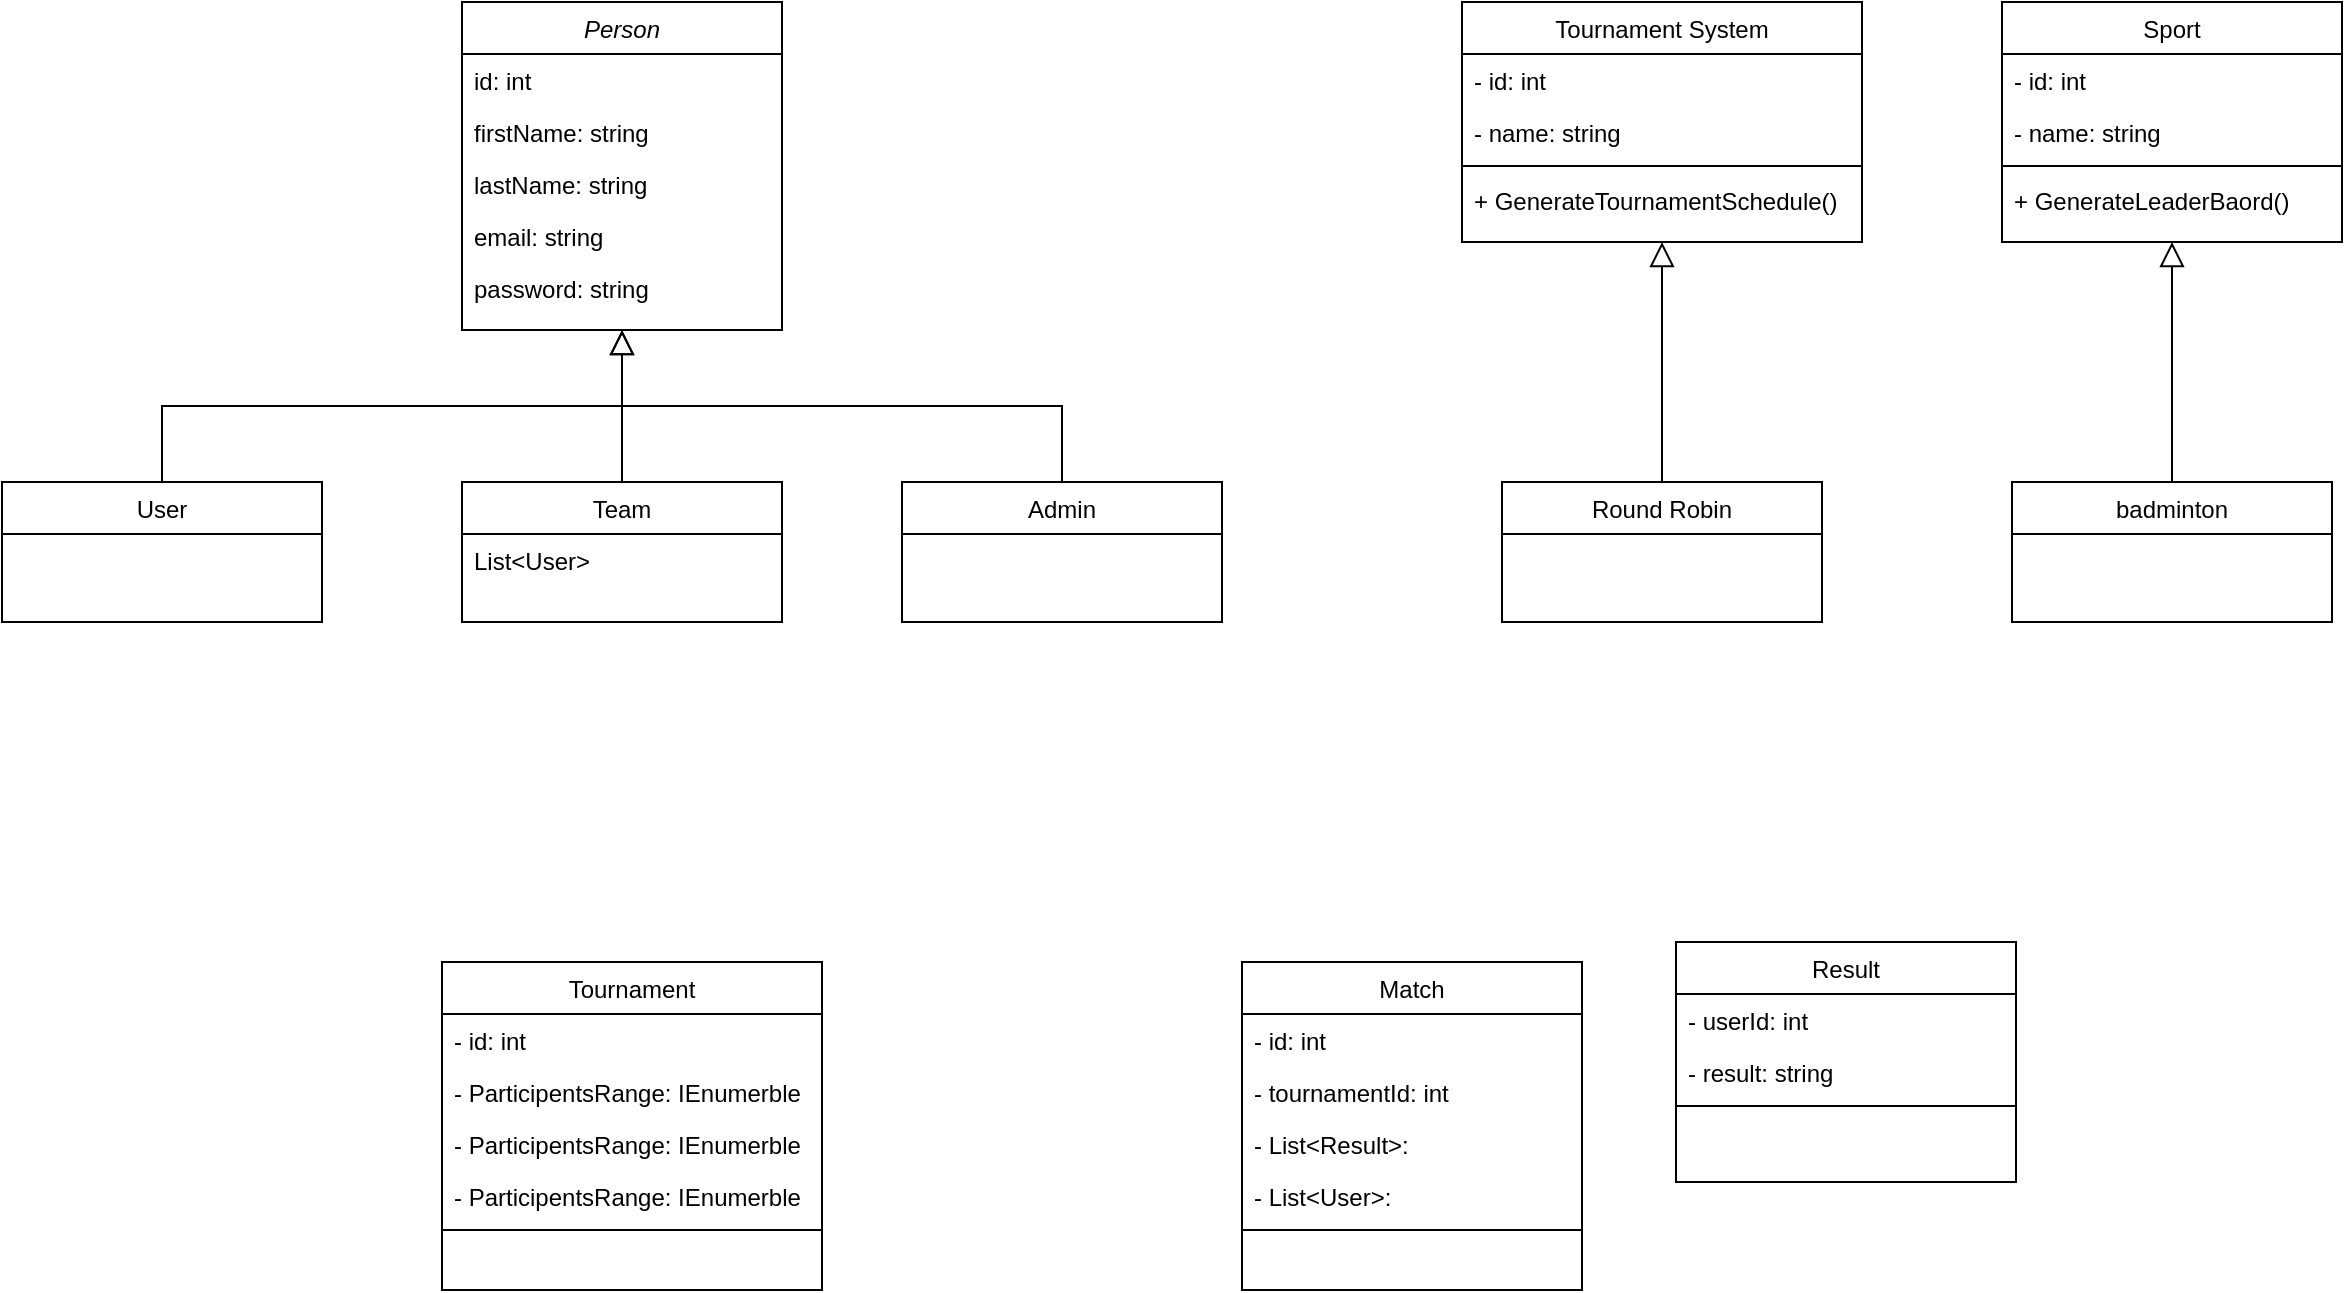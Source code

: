 <mxfile version="16.5.1" type="device"><diagram id="C5RBs43oDa-KdzZeNtuy" name="Page-1"><mxGraphModel dx="2167" dy="771" grid="1" gridSize="10" guides="1" tooltips="1" connect="1" arrows="1" fold="1" page="1" pageScale="1" pageWidth="827" pageHeight="1169" math="0" shadow="0"><root><mxCell id="WIyWlLk6GJQsqaUBKTNV-0"/><mxCell id="WIyWlLk6GJQsqaUBKTNV-1" parent="WIyWlLk6GJQsqaUBKTNV-0"/><mxCell id="zkfFHV4jXpPFQw0GAbJ--0" value="Person" style="swimlane;fontStyle=2;align=center;verticalAlign=top;childLayout=stackLayout;horizontal=1;startSize=26;horizontalStack=0;resizeParent=1;resizeLast=0;collapsible=1;marginBottom=0;rounded=0;shadow=0;strokeWidth=1;" parent="WIyWlLk6GJQsqaUBKTNV-1" vertex="1"><mxGeometry x="220" y="120" width="160" height="164" as="geometry"><mxRectangle x="230" y="140" width="160" height="26" as="alternateBounds"/></mxGeometry></mxCell><mxCell id="zkfFHV4jXpPFQw0GAbJ--1" value="id: int" style="text;align=left;verticalAlign=top;spacingLeft=4;spacingRight=4;overflow=hidden;rotatable=0;points=[[0,0.5],[1,0.5]];portConstraint=eastwest;" parent="zkfFHV4jXpPFQw0GAbJ--0" vertex="1"><mxGeometry y="26" width="160" height="26" as="geometry"/></mxCell><mxCell id="zkfFHV4jXpPFQw0GAbJ--2" value="firstName: string" style="text;align=left;verticalAlign=top;spacingLeft=4;spacingRight=4;overflow=hidden;rotatable=0;points=[[0,0.5],[1,0.5]];portConstraint=eastwest;rounded=0;shadow=0;html=0;" parent="zkfFHV4jXpPFQw0GAbJ--0" vertex="1"><mxGeometry y="52" width="160" height="26" as="geometry"/></mxCell><mxCell id="zkfFHV4jXpPFQw0GAbJ--3" value="lastName: string&#10;" style="text;align=left;verticalAlign=top;spacingLeft=4;spacingRight=4;overflow=hidden;rotatable=0;points=[[0,0.5],[1,0.5]];portConstraint=eastwest;rounded=0;shadow=0;html=0;" parent="zkfFHV4jXpPFQw0GAbJ--0" vertex="1"><mxGeometry y="78" width="160" height="26" as="geometry"/></mxCell><mxCell id="ShOFpyxX2n-CWMJBwjAL-0" value="email: string" style="text;align=left;verticalAlign=top;spacingLeft=4;spacingRight=4;overflow=hidden;rotatable=0;points=[[0,0.5],[1,0.5]];portConstraint=eastwest;rounded=0;shadow=0;html=0;" vertex="1" parent="zkfFHV4jXpPFQw0GAbJ--0"><mxGeometry y="104" width="160" height="26" as="geometry"/></mxCell><mxCell id="ShOFpyxX2n-CWMJBwjAL-1" value="password: string" style="text;align=left;verticalAlign=top;spacingLeft=4;spacingRight=4;overflow=hidden;rotatable=0;points=[[0,0.5],[1,0.5]];portConstraint=eastwest;rounded=0;shadow=0;html=0;" vertex="1" parent="zkfFHV4jXpPFQw0GAbJ--0"><mxGeometry y="130" width="160" height="26" as="geometry"/></mxCell><mxCell id="zkfFHV4jXpPFQw0GAbJ--6" value="User" style="swimlane;fontStyle=0;align=center;verticalAlign=top;childLayout=stackLayout;horizontal=1;startSize=26;horizontalStack=0;resizeParent=1;resizeLast=0;collapsible=1;marginBottom=0;rounded=0;shadow=0;strokeWidth=1;" parent="WIyWlLk6GJQsqaUBKTNV-1" vertex="1"><mxGeometry x="-10" y="360" width="160" height="70" as="geometry"><mxRectangle x="130" y="380" width="160" height="26" as="alternateBounds"/></mxGeometry></mxCell><mxCell id="zkfFHV4jXpPFQw0GAbJ--12" value="" style="endArrow=block;endSize=10;endFill=0;shadow=0;strokeWidth=1;rounded=0;edgeStyle=elbowEdgeStyle;elbow=vertical;" parent="WIyWlLk6GJQsqaUBKTNV-1" source="zkfFHV4jXpPFQw0GAbJ--6" target="zkfFHV4jXpPFQw0GAbJ--0" edge="1"><mxGeometry width="160" relative="1" as="geometry"><mxPoint x="200" y="203" as="sourcePoint"/><mxPoint x="200" y="203" as="targetPoint"/></mxGeometry></mxCell><mxCell id="zkfFHV4jXpPFQw0GAbJ--13" value="Admin" style="swimlane;fontStyle=0;align=center;verticalAlign=top;childLayout=stackLayout;horizontal=1;startSize=26;horizontalStack=0;resizeParent=1;resizeLast=0;collapsible=1;marginBottom=0;rounded=0;shadow=0;strokeWidth=1;" parent="WIyWlLk6GJQsqaUBKTNV-1" vertex="1"><mxGeometry x="440" y="360" width="160" height="70" as="geometry"><mxRectangle x="340" y="380" width="170" height="26" as="alternateBounds"/></mxGeometry></mxCell><mxCell id="zkfFHV4jXpPFQw0GAbJ--16" value="" style="endArrow=block;endSize=10;endFill=0;shadow=0;strokeWidth=1;rounded=0;edgeStyle=elbowEdgeStyle;elbow=vertical;" parent="WIyWlLk6GJQsqaUBKTNV-1" source="zkfFHV4jXpPFQw0GAbJ--13" target="zkfFHV4jXpPFQw0GAbJ--0" edge="1"><mxGeometry width="160" relative="1" as="geometry"><mxPoint x="210" y="373" as="sourcePoint"/><mxPoint x="310" y="271" as="targetPoint"/></mxGeometry></mxCell><mxCell id="4n9UbPWEx9PF7iudwr_X-0" value="Tournament System" style="swimlane;fontStyle=0;align=center;verticalAlign=top;childLayout=stackLayout;horizontal=1;startSize=26;horizontalStack=0;resizeParent=1;resizeLast=0;collapsible=1;marginBottom=0;rounded=0;shadow=0;strokeWidth=1;" parent="WIyWlLk6GJQsqaUBKTNV-1" vertex="1"><mxGeometry x="720" y="120" width="200" height="120" as="geometry"><mxRectangle x="550" y="140" width="160" height="26" as="alternateBounds"/></mxGeometry></mxCell><mxCell id="4n9UbPWEx9PF7iudwr_X-1" value="- id: int" style="text;align=left;verticalAlign=top;spacingLeft=4;spacingRight=4;overflow=hidden;rotatable=0;points=[[0,0.5],[1,0.5]];portConstraint=eastwest;" parent="4n9UbPWEx9PF7iudwr_X-0" vertex="1"><mxGeometry y="26" width="200" height="26" as="geometry"/></mxCell><mxCell id="4n9UbPWEx9PF7iudwr_X-2" value="- name: string" style="text;align=left;verticalAlign=top;spacingLeft=4;spacingRight=4;overflow=hidden;rotatable=0;points=[[0,0.5],[1,0.5]];portConstraint=eastwest;rounded=0;shadow=0;html=0;" parent="4n9UbPWEx9PF7iudwr_X-0" vertex="1"><mxGeometry y="52" width="200" height="26" as="geometry"/></mxCell><mxCell id="4n9UbPWEx9PF7iudwr_X-4" value="" style="line;html=1;strokeWidth=1;align=left;verticalAlign=middle;spacingTop=-1;spacingLeft=3;spacingRight=3;rotatable=0;labelPosition=right;points=[];portConstraint=eastwest;" parent="4n9UbPWEx9PF7iudwr_X-0" vertex="1"><mxGeometry y="78" width="200" height="8" as="geometry"/></mxCell><mxCell id="4n9UbPWEx9PF7iudwr_X-7" value="+ GenerateTournamentSchedule()" style="text;align=left;verticalAlign=top;spacingLeft=4;spacingRight=4;overflow=hidden;rotatable=0;points=[[0,0.5],[1,0.5]];portConstraint=eastwest;" parent="4n9UbPWEx9PF7iudwr_X-0" vertex="1"><mxGeometry y="86" width="200" height="26" as="geometry"/></mxCell><mxCell id="ShOFpyxX2n-CWMJBwjAL-12" value="" style="endArrow=none;html=1;edgeStyle=orthogonalEdgeStyle;rounded=0;" edge="1" parent="WIyWlLk6GJQsqaUBKTNV-1"><mxGeometry relative="1" as="geometry"><mxPoint x="300" y="320" as="sourcePoint"/><mxPoint x="300" y="360" as="targetPoint"/></mxGeometry></mxCell><mxCell id="ShOFpyxX2n-CWMJBwjAL-15" value="Team" style="swimlane;fontStyle=0;align=center;verticalAlign=top;childLayout=stackLayout;horizontal=1;startSize=26;horizontalStack=0;resizeParent=1;resizeLast=0;collapsible=1;marginBottom=0;rounded=0;shadow=0;strokeWidth=1;" vertex="1" parent="WIyWlLk6GJQsqaUBKTNV-1"><mxGeometry x="220" y="360" width="160" height="70" as="geometry"><mxRectangle x="340" y="380" width="170" height="26" as="alternateBounds"/></mxGeometry></mxCell><mxCell id="ShOFpyxX2n-CWMJBwjAL-16" value="List&lt;User&gt;" style="text;align=left;verticalAlign=top;spacingLeft=4;spacingRight=4;overflow=hidden;rotatable=0;points=[[0,0.5],[1,0.5]];portConstraint=eastwest;" vertex="1" parent="ShOFpyxX2n-CWMJBwjAL-15"><mxGeometry y="26" width="160" height="26" as="geometry"/></mxCell><mxCell id="ShOFpyxX2n-CWMJBwjAL-20" value="Round Robin" style="swimlane;fontStyle=0;align=center;verticalAlign=top;childLayout=stackLayout;horizontal=1;startSize=26;horizontalStack=0;resizeParent=1;resizeLast=0;collapsible=1;marginBottom=0;rounded=0;shadow=0;strokeWidth=1;" vertex="1" parent="WIyWlLk6GJQsqaUBKTNV-1"><mxGeometry x="740" y="360" width="160" height="70" as="geometry"><mxRectangle x="340" y="380" width="170" height="26" as="alternateBounds"/></mxGeometry></mxCell><mxCell id="ShOFpyxX2n-CWMJBwjAL-22" value="" style="endArrow=block;endSize=10;endFill=0;shadow=0;strokeWidth=1;rounded=0;edgeStyle=elbowEdgeStyle;elbow=vertical;" edge="1" parent="WIyWlLk6GJQsqaUBKTNV-1" source="ShOFpyxX2n-CWMJBwjAL-20" target="4n9UbPWEx9PF7iudwr_X-0"><mxGeometry width="160" relative="1" as="geometry"><mxPoint x="1040.0" y="316" as="sourcePoint"/><mxPoint x="820.0" y="240" as="targetPoint"/></mxGeometry></mxCell><mxCell id="ShOFpyxX2n-CWMJBwjAL-23" value="Sport" style="swimlane;fontStyle=0;align=center;verticalAlign=top;childLayout=stackLayout;horizontal=1;startSize=26;horizontalStack=0;resizeParent=1;resizeLast=0;collapsible=1;marginBottom=0;rounded=0;shadow=0;strokeWidth=1;" vertex="1" parent="WIyWlLk6GJQsqaUBKTNV-1"><mxGeometry x="990" y="120" width="170" height="120" as="geometry"><mxRectangle x="550" y="140" width="160" height="26" as="alternateBounds"/></mxGeometry></mxCell><mxCell id="ShOFpyxX2n-CWMJBwjAL-24" value="- id: int" style="text;align=left;verticalAlign=top;spacingLeft=4;spacingRight=4;overflow=hidden;rotatable=0;points=[[0,0.5],[1,0.5]];portConstraint=eastwest;" vertex="1" parent="ShOFpyxX2n-CWMJBwjAL-23"><mxGeometry y="26" width="170" height="26" as="geometry"/></mxCell><mxCell id="ShOFpyxX2n-CWMJBwjAL-25" value="- name: string" style="text;align=left;verticalAlign=top;spacingLeft=4;spacingRight=4;overflow=hidden;rotatable=0;points=[[0,0.5],[1,0.5]];portConstraint=eastwest;rounded=0;shadow=0;html=0;" vertex="1" parent="ShOFpyxX2n-CWMJBwjAL-23"><mxGeometry y="52" width="170" height="26" as="geometry"/></mxCell><mxCell id="ShOFpyxX2n-CWMJBwjAL-26" value="" style="line;html=1;strokeWidth=1;align=left;verticalAlign=middle;spacingTop=-1;spacingLeft=3;spacingRight=3;rotatable=0;labelPosition=right;points=[];portConstraint=eastwest;" vertex="1" parent="ShOFpyxX2n-CWMJBwjAL-23"><mxGeometry y="78" width="170" height="8" as="geometry"/></mxCell><mxCell id="ShOFpyxX2n-CWMJBwjAL-27" value="+ GenerateLeaderBaord()" style="text;align=left;verticalAlign=top;spacingLeft=4;spacingRight=4;overflow=hidden;rotatable=0;points=[[0,0.5],[1,0.5]];portConstraint=eastwest;" vertex="1" parent="ShOFpyxX2n-CWMJBwjAL-23"><mxGeometry y="86" width="170" height="26" as="geometry"/></mxCell><mxCell id="ShOFpyxX2n-CWMJBwjAL-28" value="badminton" style="swimlane;fontStyle=0;align=center;verticalAlign=top;childLayout=stackLayout;horizontal=1;startSize=26;horizontalStack=0;resizeParent=1;resizeLast=0;collapsible=1;marginBottom=0;rounded=0;shadow=0;strokeWidth=1;" vertex="1" parent="WIyWlLk6GJQsqaUBKTNV-1"><mxGeometry x="995" y="360" width="160" height="70" as="geometry"><mxRectangle x="340" y="380" width="170" height="26" as="alternateBounds"/></mxGeometry></mxCell><mxCell id="ShOFpyxX2n-CWMJBwjAL-29" value="" style="endArrow=block;endSize=10;endFill=0;shadow=0;strokeWidth=1;rounded=0;edgeStyle=elbowEdgeStyle;elbow=vertical;" edge="1" parent="WIyWlLk6GJQsqaUBKTNV-1" source="ShOFpyxX2n-CWMJBwjAL-28" target="ShOFpyxX2n-CWMJBwjAL-23"><mxGeometry width="160" relative="1" as="geometry"><mxPoint x="1310.0" y="316" as="sourcePoint"/><mxPoint x="1090.0" y="240" as="targetPoint"/></mxGeometry></mxCell><mxCell id="ShOFpyxX2n-CWMJBwjAL-30" value="Tournament" style="swimlane;fontStyle=0;align=center;verticalAlign=top;childLayout=stackLayout;horizontal=1;startSize=26;horizontalStack=0;resizeParent=1;resizeLast=0;collapsible=1;marginBottom=0;rounded=0;shadow=0;strokeWidth=1;" vertex="1" parent="WIyWlLk6GJQsqaUBKTNV-1"><mxGeometry x="210" y="600" width="190" height="164" as="geometry"><mxRectangle x="550" y="140" width="160" height="26" as="alternateBounds"/></mxGeometry></mxCell><mxCell id="ShOFpyxX2n-CWMJBwjAL-31" value="- id: int" style="text;align=left;verticalAlign=top;spacingLeft=4;spacingRight=4;overflow=hidden;rotatable=0;points=[[0,0.5],[1,0.5]];portConstraint=eastwest;" vertex="1" parent="ShOFpyxX2n-CWMJBwjAL-30"><mxGeometry y="26" width="190" height="26" as="geometry"/></mxCell><mxCell id="ShOFpyxX2n-CWMJBwjAL-32" value="- ParticipentsRange: IEnumerble" style="text;align=left;verticalAlign=top;spacingLeft=4;spacingRight=4;overflow=hidden;rotatable=0;points=[[0,0.5],[1,0.5]];portConstraint=eastwest;rounded=0;shadow=0;html=0;" vertex="1" parent="ShOFpyxX2n-CWMJBwjAL-30"><mxGeometry y="52" width="190" height="26" as="geometry"/></mxCell><mxCell id="ShOFpyxX2n-CWMJBwjAL-50" value="- ParticipentsRange: IEnumerble" style="text;align=left;verticalAlign=top;spacingLeft=4;spacingRight=4;overflow=hidden;rotatable=0;points=[[0,0.5],[1,0.5]];portConstraint=eastwest;rounded=0;shadow=0;html=0;" vertex="1" parent="ShOFpyxX2n-CWMJBwjAL-30"><mxGeometry y="78" width="190" height="26" as="geometry"/></mxCell><mxCell id="ShOFpyxX2n-CWMJBwjAL-51" value="- ParticipentsRange: IEnumerble" style="text;align=left;verticalAlign=top;spacingLeft=4;spacingRight=4;overflow=hidden;rotatable=0;points=[[0,0.5],[1,0.5]];portConstraint=eastwest;rounded=0;shadow=0;html=0;" vertex="1" parent="ShOFpyxX2n-CWMJBwjAL-30"><mxGeometry y="104" width="190" height="26" as="geometry"/></mxCell><mxCell id="ShOFpyxX2n-CWMJBwjAL-33" value="" style="line;html=1;strokeWidth=1;align=left;verticalAlign=middle;spacingTop=-1;spacingLeft=3;spacingRight=3;rotatable=0;labelPosition=right;points=[];portConstraint=eastwest;" vertex="1" parent="ShOFpyxX2n-CWMJBwjAL-30"><mxGeometry y="130" width="190" height="8" as="geometry"/></mxCell><mxCell id="ShOFpyxX2n-CWMJBwjAL-35" value="Match" style="swimlane;fontStyle=0;align=center;verticalAlign=top;childLayout=stackLayout;horizontal=1;startSize=26;horizontalStack=0;resizeParent=1;resizeLast=0;collapsible=1;marginBottom=0;rounded=0;shadow=0;strokeWidth=1;" vertex="1" parent="WIyWlLk6GJQsqaUBKTNV-1"><mxGeometry x="610" y="600" width="170" height="164" as="geometry"><mxRectangle x="550" y="140" width="160" height="26" as="alternateBounds"/></mxGeometry></mxCell><mxCell id="ShOFpyxX2n-CWMJBwjAL-36" value="- id: int" style="text;align=left;verticalAlign=top;spacingLeft=4;spacingRight=4;overflow=hidden;rotatable=0;points=[[0,0.5],[1,0.5]];portConstraint=eastwest;" vertex="1" parent="ShOFpyxX2n-CWMJBwjAL-35"><mxGeometry y="26" width="170" height="26" as="geometry"/></mxCell><mxCell id="ShOFpyxX2n-CWMJBwjAL-37" value="- tournamentId: int" style="text;align=left;verticalAlign=top;spacingLeft=4;spacingRight=4;overflow=hidden;rotatable=0;points=[[0,0.5],[1,0.5]];portConstraint=eastwest;rounded=0;shadow=0;html=0;" vertex="1" parent="ShOFpyxX2n-CWMJBwjAL-35"><mxGeometry y="52" width="170" height="26" as="geometry"/></mxCell><mxCell id="ShOFpyxX2n-CWMJBwjAL-47" value="- List&lt;Result&gt;: " style="text;align=left;verticalAlign=top;spacingLeft=4;spacingRight=4;overflow=hidden;rotatable=0;points=[[0,0.5],[1,0.5]];portConstraint=eastwest;rounded=0;shadow=0;html=0;" vertex="1" parent="ShOFpyxX2n-CWMJBwjAL-35"><mxGeometry y="78" width="170" height="26" as="geometry"/></mxCell><mxCell id="ShOFpyxX2n-CWMJBwjAL-48" value="- List&lt;User&gt;: " style="text;align=left;verticalAlign=top;spacingLeft=4;spacingRight=4;overflow=hidden;rotatable=0;points=[[0,0.5],[1,0.5]];portConstraint=eastwest;rounded=0;shadow=0;html=0;" vertex="1" parent="ShOFpyxX2n-CWMJBwjAL-35"><mxGeometry y="104" width="170" height="26" as="geometry"/></mxCell><mxCell id="ShOFpyxX2n-CWMJBwjAL-38" value="" style="line;html=1;strokeWidth=1;align=left;verticalAlign=middle;spacingTop=-1;spacingLeft=3;spacingRight=3;rotatable=0;labelPosition=right;points=[];portConstraint=eastwest;" vertex="1" parent="ShOFpyxX2n-CWMJBwjAL-35"><mxGeometry y="130" width="170" height="8" as="geometry"/></mxCell><mxCell id="ShOFpyxX2n-CWMJBwjAL-40" value="Result" style="swimlane;fontStyle=0;align=center;verticalAlign=top;childLayout=stackLayout;horizontal=1;startSize=26;horizontalStack=0;resizeParent=1;resizeLast=0;collapsible=1;marginBottom=0;rounded=0;shadow=0;strokeWidth=1;" vertex="1" parent="WIyWlLk6GJQsqaUBKTNV-1"><mxGeometry x="827" y="590" width="170" height="120" as="geometry"><mxRectangle x="550" y="140" width="160" height="26" as="alternateBounds"/></mxGeometry></mxCell><mxCell id="ShOFpyxX2n-CWMJBwjAL-41" value="- userId: int" style="text;align=left;verticalAlign=top;spacingLeft=4;spacingRight=4;overflow=hidden;rotatable=0;points=[[0,0.5],[1,0.5]];portConstraint=eastwest;" vertex="1" parent="ShOFpyxX2n-CWMJBwjAL-40"><mxGeometry y="26" width="170" height="26" as="geometry"/></mxCell><mxCell id="ShOFpyxX2n-CWMJBwjAL-42" value="- result: string" style="text;align=left;verticalAlign=top;spacingLeft=4;spacingRight=4;overflow=hidden;rotatable=0;points=[[0,0.5],[1,0.5]];portConstraint=eastwest;rounded=0;shadow=0;html=0;" vertex="1" parent="ShOFpyxX2n-CWMJBwjAL-40"><mxGeometry y="52" width="170" height="26" as="geometry"/></mxCell><mxCell id="ShOFpyxX2n-CWMJBwjAL-43" value="" style="line;html=1;strokeWidth=1;align=left;verticalAlign=middle;spacingTop=-1;spacingLeft=3;spacingRight=3;rotatable=0;labelPosition=right;points=[];portConstraint=eastwest;" vertex="1" parent="ShOFpyxX2n-CWMJBwjAL-40"><mxGeometry y="78" width="170" height="8" as="geometry"/></mxCell></root></mxGraphModel></diagram></mxfile>
